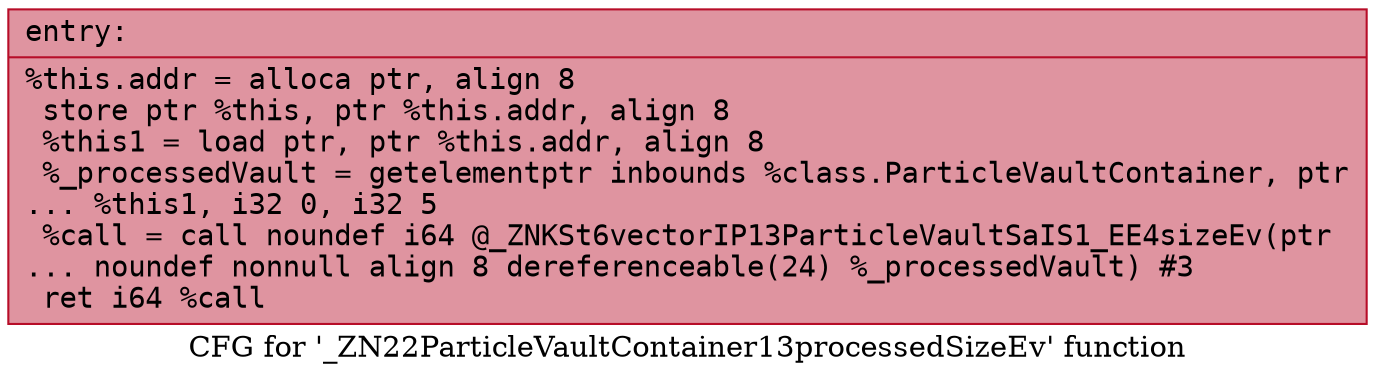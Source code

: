 digraph "CFG for '_ZN22ParticleVaultContainer13processedSizeEv' function" {
	label="CFG for '_ZN22ParticleVaultContainer13processedSizeEv' function";

	Node0x565350e10d00 [shape=record,color="#b70d28ff", style=filled, fillcolor="#b70d2870" fontname="Courier",label="{entry:\l|  %this.addr = alloca ptr, align 8\l  store ptr %this, ptr %this.addr, align 8\l  %this1 = load ptr, ptr %this.addr, align 8\l  %_processedVault = getelementptr inbounds %class.ParticleVaultContainer, ptr\l... %this1, i32 0, i32 5\l  %call = call noundef i64 @_ZNKSt6vectorIP13ParticleVaultSaIS1_EE4sizeEv(ptr\l... noundef nonnull align 8 dereferenceable(24) %_processedVault) #3\l  ret i64 %call\l}"];
}
